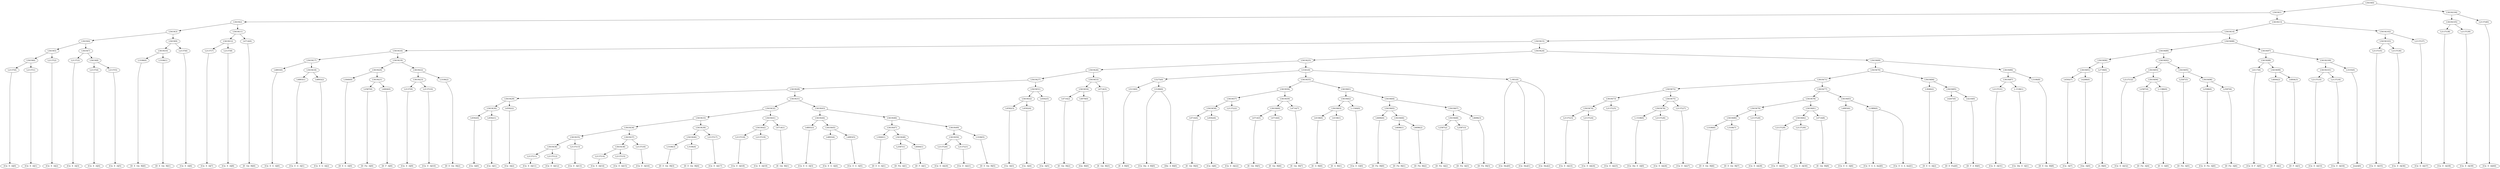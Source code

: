 digraph sample{
"L2137(0)"->"[Cis  E  A](0)"
"L2137(1)"->"[Cis  E  A](1)"
"L5619(6)"->"L2137(0)"
"L5619(6)"->"L2137(1)"
"L2137(2)"->"[Cis  E  A](2)"
"L5619(5)"->"L5619(6)"
"L5619(5)"->"L2137(2)"
"L2137(3)"->"[Cis  E  A](3)"
"L2137(4)"->"[Cis  E  A](4)"
"L2137(5)"->"[Cis  E  A](5)"
"L5619(8)"->"L2137(4)"
"L5619(8)"->"L2137(5)"
"L5619(7)"->"L2137(3)"
"L5619(7)"->"L5619(8)"
"L5619(4)"->"L5619(5)"
"L5619(4)"->"L5619(7)"
"L3106(0)"->"[D  E  Gis  B](0)"
"L3106(1)"->"[D  E  Gis  B](1)"
"L5619(10)"->"L3106(0)"
"L5619(10)"->"L3106(1)"
"L2137(6)"->"[Cis  E  A](6)"
"L5619(9)"->"L5619(10)"
"L5619(9)"->"L2137(6)"
"L5619(3)"->"L5619(4)"
"L5619(3)"->"L5619(9)"
"L2137(7)"->"[Cis  E  A](7)"
"L2137(8)"->"[Cis  E  A](8)"
"L5619(12)"->"L2137(7)"
"L5619(12)"->"L2137(8)"
"L4714(0)"->"[E  Gis  B](0)"
"L5619(11)"->"L5619(12)"
"L5619(11)"->"L4714(0)"
"L5619(2)"->"L5619(3)"
"L5619(2)"->"L5619(11)"
"L4893(0)"->"[Cis  E  G  A](0)"
"L4893(1)"->"[Cis  E  G  A](1)"
"L4893(2)"->"[Cis  E  G  A](2)"
"L5619(18)"->"L4893(1)"
"L5619(18)"->"L4893(2)"
"L5619(17)"->"L4893(0)"
"L5619(17)"->"L5619(18)"
"L3040(0)"->"[D  E  G  A](0)"
"L2587(0)"->"[D  Fis  A](0)"
"L4004(0)"->"[D  F  A](0)"
"L5619(21)"->"L2587(0)"
"L5619(21)"->"L4004(0)"
"L5619(20)"->"L3040(0)"
"L5619(20)"->"L5619(21)"
"L2137(9)"->"[Cis  E  A](9)"
"L2137(10)"->"[Cis  E  A](10)"
"L5619(23)"->"L2137(9)"
"L5619(23)"->"L2137(10)"
"L3106(2)"->"[D  E  Gis  B](2)"
"L5619(22)"->"L5619(23)"
"L5619(22)"->"L3106(2)"
"L5619(19)"->"L5619(20)"
"L5619(19)"->"L5619(22)"
"L5619(16)"->"L5619(17)"
"L5619(16)"->"L5619(19)"
"L4592(0)"->"[Cis  A](0)"
"L4592(1)"->"[Cis  A](1)"
"L5619(30)"->"L4592(0)"
"L5619(30)"->"L4592(1)"
"L4592(2)"->"[Cis  A](2)"
"L5619(29)"->"L5619(30)"
"L5619(29)"->"L4592(2)"
"L2137(11)"->"[Cis  E  A](11)"
"L2137(12)"->"[Cis  E  A](12)"
"L5619(36)"->"L2137(11)"
"L5619(36)"->"L2137(12)"
"L2137(13)"->"[Cis  E  A](13)"
"L5619(35)"->"L5619(36)"
"L5619(35)"->"L2137(13)"
"L2137(14)"->"[Cis  E  A](14)"
"L2137(15)"->"[Cis  E  A](15)"
"L5619(38)"->"L2137(14)"
"L5619(38)"->"L2137(15)"
"L2137(16)"->"[Cis  E  A](16)"
"L5619(37)"->"L5619(38)"
"L5619(37)"->"L2137(16)"
"L5619(34)"->"L5619(35)"
"L5619(34)"->"L5619(37)"
"L3106(3)"->"[D  E  Gis  B](3)"
"L3106(4)"->"[D  E  Gis  B](4)"
"L5619(40)"->"L3106(3)"
"L5619(40)"->"L3106(4)"
"L2137(17)"->"[Cis  E  A](17)"
"L5619(39)"->"L5619(40)"
"L5619(39)"->"L2137(17)"
"L5619(33)"->"L5619(34)"
"L5619(33)"->"L5619(39)"
"L2137(18)"->"[Cis  E  A](18)"
"L2137(19)"->"[Cis  E  A](19)"
"L5619(42)"->"L2137(18)"
"L5619(42)"->"L2137(19)"
"L4714(1)"->"[E  Gis  B](1)"
"L5619(41)"->"L5619(42)"
"L5619(41)"->"L4714(1)"
"L5619(32)"->"L5619(33)"
"L5619(32)"->"L5619(41)"
"L4893(3)"->"[Cis  E  G  A](3)"
"L4893(4)"->"[Cis  E  G  A](4)"
"L4893(5)"->"[Cis  E  G  A](5)"
"L5619(45)"->"L4893(4)"
"L5619(45)"->"L4893(5)"
"L5619(44)"->"L4893(3)"
"L5619(44)"->"L5619(45)"
"L3040(1)"->"[D  E  G  A](1)"
"L2587(1)"->"[D  Fis  A](1)"
"L4004(1)"->"[D  F  A](1)"
"L5619(48)"->"L2587(1)"
"L5619(48)"->"L4004(1)"
"L5619(47)"->"L3040(1)"
"L5619(47)"->"L5619(48)"
"L2137(20)"->"[Cis  E  A](20)"
"L2137(21)"->"[Cis  E  A](21)"
"L5619(50)"->"L2137(20)"
"L5619(50)"->"L2137(21)"
"L3106(5)"->"[D  E  Gis  B](5)"
"L5619(49)"->"L5619(50)"
"L5619(49)"->"L3106(5)"
"L5619(46)"->"L5619(47)"
"L5619(46)"->"L5619(49)"
"L5619(43)"->"L5619(44)"
"L5619(43)"->"L5619(46)"
"L5619(31)"->"L5619(32)"
"L5619(31)"->"L5619(43)"
"L5619(28)"->"L5619(29)"
"L5619(28)"->"L5619(31)"
"L4592(3)"->"[Cis  A](3)"
"L4592(4)"->"[Cis  A](4)"
"L5619(52)"->"L4592(3)"
"L5619(52)"->"L4592(4)"
"L4592(5)"->"[Cis  A](5)"
"L5619(51)"->"L5619(52)"
"L5619(51)"->"L4592(5)"
"L5619(27)"->"L5619(28)"
"L5619(27)"->"L5619(51)"
"L4714(2)"->"[E  Gis  B](2)"
"L4979(0)"->"[Gis  B](0)"
"L5619(54)"->"L4714(2)"
"L5619(54)"->"L4979(0)"
"L4714(3)"->"[E  Gis  B](3)"
"L5619(53)"->"L5619(54)"
"L5619(53)"->"L4714(3)"
"L5619(26)"->"L5619(27)"
"L5619(26)"->"L5619(53)"
"L5110(0)"->"[E  A  B](0)"
"L5180(0)"->"[Cis  Dis  A  B](0)"
"L5180(0)"->"[Dis  A  B](0)"
"L5275(0)"->"L5110(0)"
"L5275(0)"->"L5180(0)"
"L4714(4)"->"[E  Gis  B](4)"
"L4592(6)"->"[Cis  A](6)"
"L5619(58)"->"L4714(4)"
"L5619(58)"->"L4592(6)"
"L2137(22)"->"[Cis  E  A](22)"
"L5619(57)"->"L5619(58)"
"L5619(57)"->"L2137(22)"
"L4714(5)"->"[E  Gis  B](5)"
"L4714(6)"->"[E  Gis  B](6)"
"L5619(60)"->"L4714(5)"
"L5619(60)"->"L4714(6)"
"L4714(7)"->"[E  Gis  B](7)"
"L5619(59)"->"L5619(60)"
"L5619(59)"->"L4714(7)"
"L5619(56)"->"L5619(57)"
"L5619(56)"->"L5619(59)"
"L4158(0)"->"[E  G  B](0)"
"L4158(1)"->"[E  G  B](1)"
"L5619(63)"->"L4158(0)"
"L5619(63)"->"L4158(1)"
"L-1344(0)"->"[Cis  E  G](0)"
"L5619(62)"->"L5619(63)"
"L5619(62)"->"L-1344(0)"
"L4696(0)"->"[D  Fis  B](0)"
"L4696(1)"->"[D  Fis  B](1)"
"L4696(2)"->"[D  Fis  B](2)"
"L5619(66)"->"L4696(1)"
"L5619(66)"->"L4696(2)"
"L5619(65)"->"L4696(0)"
"L5619(65)"->"L5619(66)"
"L2587(2)"->"[D  Fis  A](2)"
"L2587(3)"->"[D  Fis  A](3)"
"L5619(68)"->"L2587(2)"
"L5619(68)"->"L2587(3)"
"L4696(3)"->"[D  Fis  B](3)"
"L5619(67)"->"L5619(68)"
"L5619(67)"->"L4696(3)"
"L5619(64)"->"L5619(65)"
"L5619(64)"->"L5619(67)"
"L5619(61)"->"L5619(62)"
"L5619(61)"->"L5619(64)"
"L5619(55)"->"L5619(56)"
"L5619(55)"->"L5619(61)"
"L-901(0)"->"[Cis  Dis](0)"
"L-901(0)"->"[Cis  Dis](1)"
"L-901(0)"->"[Cis  Dis](2)"
"L5341(0)"->"L5275(0)"
"L5341(0)"->"L5619(55)"
"L5341(0)"->"L-901(0)"
"L5619(25)"->"L5619(26)"
"L5619(25)"->"L5341(0)"
"L2137(23)"->"[Cis  E  A](23)"
"L2137(24)"->"[Cis  E  A](24)"
"L5619(74)"->"L2137(23)"
"L5619(74)"->"L2137(24)"
"L2137(25)"->"[Cis  E  A](25)"
"L5619(73)"->"L5619(74)"
"L5619(73)"->"L2137(25)"
"L-1538(0)"->"[Cis  Dis  E  A](0)"
"L2137(26)"->"[Cis  E  A](26)"
"L5619(76)"->"L-1538(0)"
"L5619(76)"->"L2137(26)"
"L2137(27)"->"[Cis  E  A](27)"
"L5619(75)"->"L5619(76)"
"L5619(75)"->"L2137(27)"
"L5619(72)"->"L5619(73)"
"L5619(72)"->"L5619(75)"
"L3106(6)"->"[D  E  Gis  B](6)"
"L3106(7)"->"[D  E  Gis  B](7)"
"L5619(80)"->"L3106(6)"
"L5619(80)"->"L3106(7)"
"L2137(28)"->"[Cis  E  A](28)"
"L5619(79)"->"L5619(80)"
"L5619(79)"->"L2137(28)"
"L2137(29)"->"[Cis  E  A](29)"
"L2137(30)"->"[Cis  E  A](30)"
"L5619(82)"->"L2137(29)"
"L5619(82)"->"L2137(30)"
"L4714(8)"->"[E  Gis  B](8)"
"L5619(81)"->"L5619(82)"
"L5619(81)"->"L4714(8)"
"L5619(78)"->"L5619(79)"
"L5619(78)"->"L5619(81)"
"L4893(6)"->"[Cis  E  G  A](6)"
"L1989(0)"->"[Cis  E  G  A  Ais](0)"
"L1989(0)"->"[Cis  E  G  A  Ais](1)"
"L5619(83)"->"L4893(6)"
"L5619(83)"->"L1989(0)"
"L5619(77)"->"L5619(78)"
"L5619(77)"->"L5619(83)"
"L5619(71)"->"L5619(72)"
"L5619(71)"->"L5619(77)"
"L3040(2)"->"[D  E  G  A](2)"
"L4267(0)"->"[D  E  Fis](0)"
"L4210(0)"->"[D  F  A  B](0)"
"L5619(85)"->"L4267(0)"
"L5619(85)"->"L4210(0)"
"L5619(84)"->"L3040(2)"
"L5619(84)"->"L5619(85)"
"L5619(70)"->"L5619(71)"
"L5619(70)"->"L5619(84)"
"L2137(31)"->"[Cis  E  A](31)"
"L-1538(1)"->"[Cis  Dis  E  A](1)"
"L5619(87)"->"L2137(31)"
"L5619(87)"->"L-1538(1)"
"L3106(8)"->"[D  E  Gis  B](8)"
"L5619(86)"->"L5619(87)"
"L5619(86)"->"L3106(8)"
"L5619(69)"->"L5619(70)"
"L5619(69)"->"L5619(86)"
"L5619(24)"->"L5619(25)"
"L5619(24)"->"L5619(69)"
"L5619(15)"->"L5619(16)"
"L5619(15)"->"L5619(24)"
"L4592(7)"->"[Cis  A](7)"
"L4288(0)"->"[Gis  A](0)"
"L5619(91)"->"L4592(7)"
"L5619(91)"->"L4288(0)"
"L2739(0)"->"[A  B](0)"
"L5619(90)"->"L5619(91)"
"L5619(90)"->"L2739(0)"
"L2137(32)"->"[Cis  E  A](32)"
"L2587(4)"->"[D  Fis  A](4)"
"L-1386(0)"->"[E  G  A](0)"
"L5619(94)"->"L2587(4)"
"L5619(94)"->"L-1386(0)"
"L5619(93)"->"L2137(32)"
"L5619(93)"->"L5619(94)"
"L2587(5)"->"[D  Fis  A](5)"
"L2598(0)"->"[Cis  D  Fis  A](0)"
"L2587(6)"->"[D  Fis  A](6)"
"L5619(96)"->"L2598(0)"
"L5619(96)"->"L2587(6)"
"L5619(95)"->"L2587(5)"
"L5619(95)"->"L5619(96)"
"L5619(92)"->"L5619(93)"
"L5619(92)"->"L5619(95)"
"L5619(89)"->"L5619(90)"
"L5619(89)"->"L5619(92)"
"L4117(0)"->"[Cis  D  F  A](0)"
"L4004(2)"->"[D  F  A](2)"
"L4004(3)"->"[D  F  A](3)"
"L5619(99)"->"L4004(2)"
"L5619(99)"->"L4004(3)"
"L5619(98)"->"L4117(0)"
"L5619(98)"->"L5619(99)"
"L2137(33)"->"[Cis  E  A](33)"
"L2137(34)"->"[Cis  E  A](34)"
"L5619(101)"->"L2137(33)"
"L5619(101)"->"L2137(34)"
"L3335(0)"->"[rest](0)"
"L5619(100)"->"L5619(101)"
"L5619(100)"->"L3335(0)"
"L5619(97)"->"L5619(98)"
"L5619(97)"->"L5619(100)"
"L5619(88)"->"L5619(89)"
"L5619(88)"->"L5619(97)"
"L5619(14)"->"L5619(15)"
"L5619(14)"->"L5619(88)"
"L2137(35)"->"[Cis  E  A](35)"
"L2137(36)"->"[Cis  E  A](36)"
"L5619(103)"->"L2137(35)"
"L5619(103)"->"L2137(36)"
"L2137(37)"->"[Cis  E  A](37)"
"L5619(102)"->"L5619(103)"
"L5619(102)"->"L2137(37)"
"L5619(13)"->"L5619(14)"
"L5619(13)"->"L5619(102)"
"L5619(1)"->"L5619(2)"
"L5619(1)"->"L5619(13)"
"L2137(38)"->"[Cis  E  A](38)"
"L2137(39)"->"[Cis  E  A](39)"
"L5619(105)"->"L2137(38)"
"L5619(105)"->"L2137(39)"
"L2137(40)"->"[Cis  E  A](40)"
"L5619(104)"->"L5619(105)"
"L5619(104)"->"L2137(40)"
"L5619(0)"->"L5619(1)"
"L5619(0)"->"L5619(104)"
{rank = min; "L5619(0)"}
{rank = same; "L5619(1)"; "L5619(104)";}
{rank = same; "L5619(2)"; "L5619(13)"; "L5619(105)"; "L2137(40)";}
{rank = same; "L5619(3)"; "L5619(11)"; "L5619(14)"; "L5619(102)"; "L2137(38)"; "L2137(39)";}
{rank = same; "L5619(4)"; "L5619(9)"; "L5619(12)"; "L4714(0)"; "L5619(15)"; "L5619(88)"; "L5619(103)"; "L2137(37)";}
{rank = same; "L5619(5)"; "L5619(7)"; "L5619(10)"; "L2137(6)"; "L2137(7)"; "L2137(8)"; "L5619(16)"; "L5619(24)"; "L5619(89)"; "L5619(97)"; "L2137(35)"; "L2137(36)";}
{rank = same; "L5619(6)"; "L2137(2)"; "L2137(3)"; "L5619(8)"; "L3106(0)"; "L3106(1)"; "L5619(17)"; "L5619(19)"; "L5619(25)"; "L5619(69)"; "L5619(90)"; "L5619(92)"; "L5619(98)"; "L5619(100)";}
{rank = same; "L2137(0)"; "L2137(1)"; "L2137(4)"; "L2137(5)"; "L4893(0)"; "L5619(18)"; "L5619(20)"; "L5619(22)"; "L5619(26)"; "L5341(0)"; "L5619(70)"; "L5619(86)"; "L5619(91)"; "L2739(0)"; "L5619(93)"; "L5619(95)"; "L4117(0)"; "L5619(99)"; "L5619(101)"; "L3335(0)";}
{rank = same; "L4893(1)"; "L4893(2)"; "L3040(0)"; "L5619(21)"; "L5619(23)"; "L3106(2)"; "L5619(27)"; "L5619(53)"; "L5275(0)"; "L5619(55)"; "L-901(0)"; "L5619(71)"; "L5619(84)"; "L5619(87)"; "L3106(8)"; "L4592(7)"; "L4288(0)"; "L2137(32)"; "L5619(94)"; "L2587(5)"; "L5619(96)"; "L4004(2)"; "L4004(3)"; "L2137(33)"; "L2137(34)";}
{rank = same; "L2587(0)"; "L4004(0)"; "L2137(9)"; "L2137(10)"; "L5619(28)"; "L5619(51)"; "L5619(54)"; "L4714(3)"; "L5110(0)"; "L5180(0)"; "L5619(56)"; "L5619(61)"; "L5619(72)"; "L5619(77)"; "L3040(2)"; "L5619(85)"; "L2137(31)"; "L-1538(1)"; "L2587(4)"; "L-1386(0)"; "L2598(0)"; "L2587(6)";}
{rank = same; "L5619(29)"; "L5619(31)"; "L5619(52)"; "L4592(5)"; "L4714(2)"; "L4979(0)"; "L5619(57)"; "L5619(59)"; "L5619(62)"; "L5619(64)"; "L5619(73)"; "L5619(75)"; "L5619(78)"; "L5619(83)"; "L4267(0)"; "L4210(0)";}
{rank = same; "L5619(30)"; "L4592(2)"; "L5619(32)"; "L5619(43)"; "L4592(3)"; "L4592(4)"; "L5619(58)"; "L2137(22)"; "L5619(60)"; "L4714(7)"; "L5619(63)"; "L-1344(0)"; "L5619(65)"; "L5619(67)"; "L5619(74)"; "L2137(25)"; "L5619(76)"; "L2137(27)"; "L5619(79)"; "L5619(81)"; "L4893(6)"; "L1989(0)";}
{rank = same; "L4592(0)"; "L4592(1)"; "L5619(33)"; "L5619(41)"; "L5619(44)"; "L5619(46)"; "L4714(4)"; "L4592(6)"; "L4714(5)"; "L4714(6)"; "L4158(0)"; "L4158(1)"; "L4696(0)"; "L5619(66)"; "L5619(68)"; "L4696(3)"; "L2137(23)"; "L2137(24)"; "L-1538(0)"; "L2137(26)"; "L5619(80)"; "L2137(28)"; "L5619(82)"; "L4714(8)";}
{rank = same; "L5619(34)"; "L5619(39)"; "L5619(42)"; "L4714(1)"; "L4893(3)"; "L5619(45)"; "L5619(47)"; "L5619(49)"; "L4696(1)"; "L4696(2)"; "L2587(2)"; "L2587(3)"; "L3106(6)"; "L3106(7)"; "L2137(29)"; "L2137(30)";}
{rank = same; "L5619(35)"; "L5619(37)"; "L5619(40)"; "L2137(17)"; "L2137(18)"; "L2137(19)"; "L4893(4)"; "L4893(5)"; "L3040(1)"; "L5619(48)"; "L5619(50)"; "L3106(5)";}
{rank = same; "L5619(36)"; "L2137(13)"; "L5619(38)"; "L2137(16)"; "L3106(3)"; "L3106(4)"; "L2587(1)"; "L4004(1)"; "L2137(20)"; "L2137(21)";}
{rank = same; "L2137(11)"; "L2137(12)"; "L2137(14)"; "L2137(15)";}
{rank = max; "[A  B](0)"; "[Cis  A](0)"; "[Cis  A](1)"; "[Cis  A](2)"; "[Cis  A](3)"; "[Cis  A](4)"; "[Cis  A](5)"; "[Cis  A](6)"; "[Cis  A](7)"; "[Cis  D  F  A](0)"; "[Cis  D  Fis  A](0)"; "[Cis  Dis  A  B](0)"; "[Cis  Dis  E  A](0)"; "[Cis  Dis  E  A](1)"; "[Cis  Dis](0)"; "[Cis  Dis](1)"; "[Cis  Dis](2)"; "[Cis  E  A](0)"; "[Cis  E  A](1)"; "[Cis  E  A](10)"; "[Cis  E  A](11)"; "[Cis  E  A](12)"; "[Cis  E  A](13)"; "[Cis  E  A](14)"; "[Cis  E  A](15)"; "[Cis  E  A](16)"; "[Cis  E  A](17)"; "[Cis  E  A](18)"; "[Cis  E  A](19)"; "[Cis  E  A](2)"; "[Cis  E  A](20)"; "[Cis  E  A](21)"; "[Cis  E  A](22)"; "[Cis  E  A](23)"; "[Cis  E  A](24)"; "[Cis  E  A](25)"; "[Cis  E  A](26)"; "[Cis  E  A](27)"; "[Cis  E  A](28)"; "[Cis  E  A](29)"; "[Cis  E  A](3)"; "[Cis  E  A](30)"; "[Cis  E  A](31)"; "[Cis  E  A](32)"; "[Cis  E  A](33)"; "[Cis  E  A](34)"; "[Cis  E  A](35)"; "[Cis  E  A](36)"; "[Cis  E  A](37)"; "[Cis  E  A](38)"; "[Cis  E  A](39)"; "[Cis  E  A](4)"; "[Cis  E  A](40)"; "[Cis  E  A](5)"; "[Cis  E  A](6)"; "[Cis  E  A](7)"; "[Cis  E  A](8)"; "[Cis  E  A](9)"; "[Cis  E  G  A  Ais](0)"; "[Cis  E  G  A  Ais](1)"; "[Cis  E  G  A](0)"; "[Cis  E  G  A](1)"; "[Cis  E  G  A](2)"; "[Cis  E  G  A](3)"; "[Cis  E  G  A](4)"; "[Cis  E  G  A](5)"; "[Cis  E  G  A](6)"; "[Cis  E  G](0)"; "[D  E  Fis](0)"; "[D  E  G  A](0)"; "[D  E  G  A](1)"; "[D  E  G  A](2)"; "[D  E  Gis  B](0)"; "[D  E  Gis  B](1)"; "[D  E  Gis  B](2)"; "[D  E  Gis  B](3)"; "[D  E  Gis  B](4)"; "[D  E  Gis  B](5)"; "[D  E  Gis  B](6)"; "[D  E  Gis  B](7)"; "[D  E  Gis  B](8)"; "[D  F  A  B](0)"; "[D  F  A](0)"; "[D  F  A](1)"; "[D  F  A](2)"; "[D  F  A](3)"; "[D  Fis  A](0)"; "[D  Fis  A](1)"; "[D  Fis  A](2)"; "[D  Fis  A](3)"; "[D  Fis  A](4)"; "[D  Fis  A](5)"; "[D  Fis  A](6)"; "[D  Fis  B](0)"; "[D  Fis  B](1)"; "[D  Fis  B](2)"; "[D  Fis  B](3)"; "[Dis  A  B](0)"; "[E  A  B](0)"; "[E  G  A](0)"; "[E  G  B](0)"; "[E  G  B](1)"; "[E  Gis  B](0)"; "[E  Gis  B](1)"; "[E  Gis  B](2)"; "[E  Gis  B](3)"; "[E  Gis  B](4)"; "[E  Gis  B](5)"; "[E  Gis  B](6)"; "[E  Gis  B](7)"; "[E  Gis  B](8)"; "[Gis  A](0)"; "[Gis  B](0)"; "[rest](0)";}
}